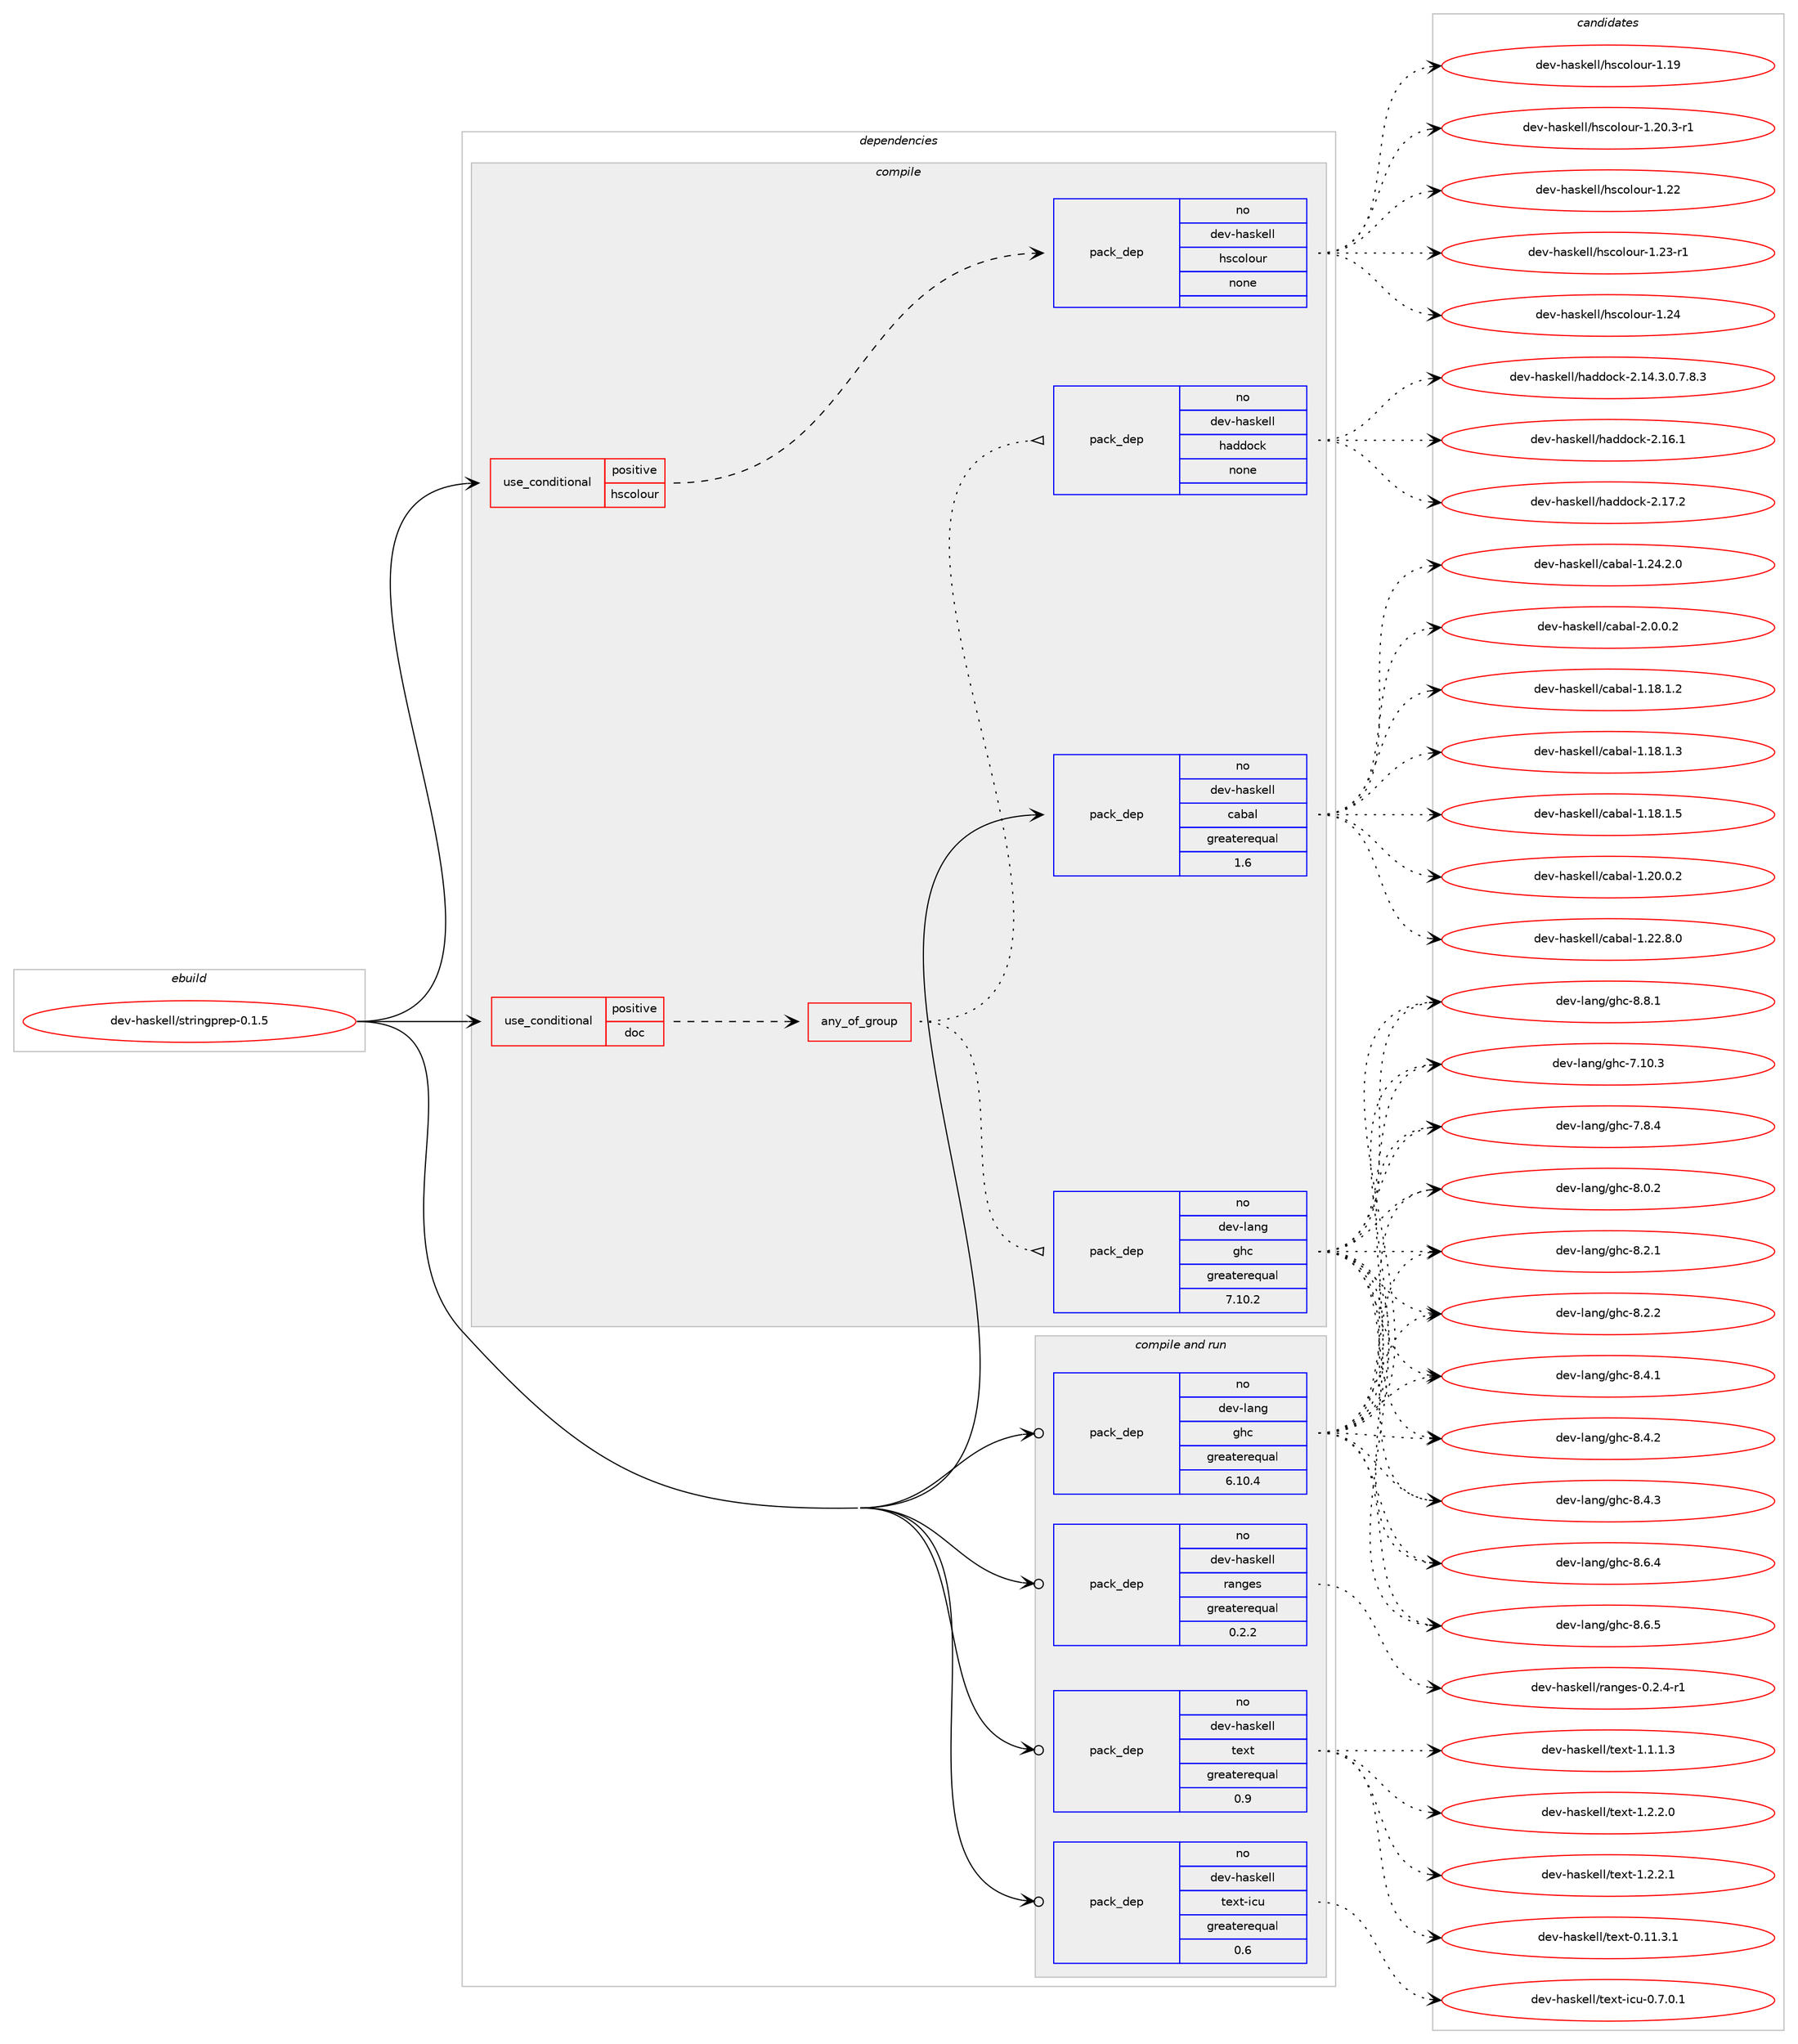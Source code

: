 digraph prolog {

# *************
# Graph options
# *************

newrank=true;
concentrate=true;
compound=true;
graph [rankdir=LR,fontname=Helvetica,fontsize=10,ranksep=1.5];#, ranksep=2.5, nodesep=0.2];
edge  [arrowhead=vee];
node  [fontname=Helvetica,fontsize=10];

# **********
# The ebuild
# **********

subgraph cluster_leftcol {
color=gray;
rank=same;
label=<<i>ebuild</i>>;
id [label="dev-haskell/stringprep-0.1.5", color=red, width=4, href="../dev-haskell/stringprep-0.1.5.svg"];
}

# ****************
# The dependencies
# ****************

subgraph cluster_midcol {
color=gray;
label=<<i>dependencies</i>>;
subgraph cluster_compile {
fillcolor="#eeeeee";
style=filled;
label=<<i>compile</i>>;
subgraph cond127664 {
dependency544716 [label=<<TABLE BORDER="0" CELLBORDER="1" CELLSPACING="0" CELLPADDING="4"><TR><TD ROWSPAN="3" CELLPADDING="10">use_conditional</TD></TR><TR><TD>positive</TD></TR><TR><TD>doc</TD></TR></TABLE>>, shape=none, color=red];
subgraph any10514 {
dependency544717 [label=<<TABLE BORDER="0" CELLBORDER="1" CELLSPACING="0" CELLPADDING="4"><TR><TD CELLPADDING="10">any_of_group</TD></TR></TABLE>>, shape=none, color=red];subgraph pack406181 {
dependency544718 [label=<<TABLE BORDER="0" CELLBORDER="1" CELLSPACING="0" CELLPADDING="4" WIDTH="220"><TR><TD ROWSPAN="6" CELLPADDING="30">pack_dep</TD></TR><TR><TD WIDTH="110">no</TD></TR><TR><TD>dev-haskell</TD></TR><TR><TD>haddock</TD></TR><TR><TD>none</TD></TR><TR><TD></TD></TR></TABLE>>, shape=none, color=blue];
}
dependency544717:e -> dependency544718:w [weight=20,style="dotted",arrowhead="oinv"];
subgraph pack406182 {
dependency544719 [label=<<TABLE BORDER="0" CELLBORDER="1" CELLSPACING="0" CELLPADDING="4" WIDTH="220"><TR><TD ROWSPAN="6" CELLPADDING="30">pack_dep</TD></TR><TR><TD WIDTH="110">no</TD></TR><TR><TD>dev-lang</TD></TR><TR><TD>ghc</TD></TR><TR><TD>greaterequal</TD></TR><TR><TD>7.10.2</TD></TR></TABLE>>, shape=none, color=blue];
}
dependency544717:e -> dependency544719:w [weight=20,style="dotted",arrowhead="oinv"];
}
dependency544716:e -> dependency544717:w [weight=20,style="dashed",arrowhead="vee"];
}
id:e -> dependency544716:w [weight=20,style="solid",arrowhead="vee"];
subgraph cond127665 {
dependency544720 [label=<<TABLE BORDER="0" CELLBORDER="1" CELLSPACING="0" CELLPADDING="4"><TR><TD ROWSPAN="3" CELLPADDING="10">use_conditional</TD></TR><TR><TD>positive</TD></TR><TR><TD>hscolour</TD></TR></TABLE>>, shape=none, color=red];
subgraph pack406183 {
dependency544721 [label=<<TABLE BORDER="0" CELLBORDER="1" CELLSPACING="0" CELLPADDING="4" WIDTH="220"><TR><TD ROWSPAN="6" CELLPADDING="30">pack_dep</TD></TR><TR><TD WIDTH="110">no</TD></TR><TR><TD>dev-haskell</TD></TR><TR><TD>hscolour</TD></TR><TR><TD>none</TD></TR><TR><TD></TD></TR></TABLE>>, shape=none, color=blue];
}
dependency544720:e -> dependency544721:w [weight=20,style="dashed",arrowhead="vee"];
}
id:e -> dependency544720:w [weight=20,style="solid",arrowhead="vee"];
subgraph pack406184 {
dependency544722 [label=<<TABLE BORDER="0" CELLBORDER="1" CELLSPACING="0" CELLPADDING="4" WIDTH="220"><TR><TD ROWSPAN="6" CELLPADDING="30">pack_dep</TD></TR><TR><TD WIDTH="110">no</TD></TR><TR><TD>dev-haskell</TD></TR><TR><TD>cabal</TD></TR><TR><TD>greaterequal</TD></TR><TR><TD>1.6</TD></TR></TABLE>>, shape=none, color=blue];
}
id:e -> dependency544722:w [weight=20,style="solid",arrowhead="vee"];
}
subgraph cluster_compileandrun {
fillcolor="#eeeeee";
style=filled;
label=<<i>compile and run</i>>;
subgraph pack406185 {
dependency544723 [label=<<TABLE BORDER="0" CELLBORDER="1" CELLSPACING="0" CELLPADDING="4" WIDTH="220"><TR><TD ROWSPAN="6" CELLPADDING="30">pack_dep</TD></TR><TR><TD WIDTH="110">no</TD></TR><TR><TD>dev-haskell</TD></TR><TR><TD>ranges</TD></TR><TR><TD>greaterequal</TD></TR><TR><TD>0.2.2</TD></TR></TABLE>>, shape=none, color=blue];
}
id:e -> dependency544723:w [weight=20,style="solid",arrowhead="odotvee"];
subgraph pack406186 {
dependency544724 [label=<<TABLE BORDER="0" CELLBORDER="1" CELLSPACING="0" CELLPADDING="4" WIDTH="220"><TR><TD ROWSPAN="6" CELLPADDING="30">pack_dep</TD></TR><TR><TD WIDTH="110">no</TD></TR><TR><TD>dev-haskell</TD></TR><TR><TD>text</TD></TR><TR><TD>greaterequal</TD></TR><TR><TD>0.9</TD></TR></TABLE>>, shape=none, color=blue];
}
id:e -> dependency544724:w [weight=20,style="solid",arrowhead="odotvee"];
subgraph pack406187 {
dependency544725 [label=<<TABLE BORDER="0" CELLBORDER="1" CELLSPACING="0" CELLPADDING="4" WIDTH="220"><TR><TD ROWSPAN="6" CELLPADDING="30">pack_dep</TD></TR><TR><TD WIDTH="110">no</TD></TR><TR><TD>dev-haskell</TD></TR><TR><TD>text-icu</TD></TR><TR><TD>greaterequal</TD></TR><TR><TD>0.6</TD></TR></TABLE>>, shape=none, color=blue];
}
id:e -> dependency544725:w [weight=20,style="solid",arrowhead="odotvee"];
subgraph pack406188 {
dependency544726 [label=<<TABLE BORDER="0" CELLBORDER="1" CELLSPACING="0" CELLPADDING="4" WIDTH="220"><TR><TD ROWSPAN="6" CELLPADDING="30">pack_dep</TD></TR><TR><TD WIDTH="110">no</TD></TR><TR><TD>dev-lang</TD></TR><TR><TD>ghc</TD></TR><TR><TD>greaterequal</TD></TR><TR><TD>6.10.4</TD></TR></TABLE>>, shape=none, color=blue];
}
id:e -> dependency544726:w [weight=20,style="solid",arrowhead="odotvee"];
}
subgraph cluster_run {
fillcolor="#eeeeee";
style=filled;
label=<<i>run</i>>;
}
}

# **************
# The candidates
# **************

subgraph cluster_choices {
rank=same;
color=gray;
label=<<i>candidates</i>>;

subgraph choice406181 {
color=black;
nodesep=1;
choice1001011184510497115107101108108471049710010011199107455046495246514648465546564651 [label="dev-haskell/haddock-2.14.3.0.7.8.3", color=red, width=4,href="../dev-haskell/haddock-2.14.3.0.7.8.3.svg"];
choice100101118451049711510710110810847104971001001119910745504649544649 [label="dev-haskell/haddock-2.16.1", color=red, width=4,href="../dev-haskell/haddock-2.16.1.svg"];
choice100101118451049711510710110810847104971001001119910745504649554650 [label="dev-haskell/haddock-2.17.2", color=red, width=4,href="../dev-haskell/haddock-2.17.2.svg"];
dependency544718:e -> choice1001011184510497115107101108108471049710010011199107455046495246514648465546564651:w [style=dotted,weight="100"];
dependency544718:e -> choice100101118451049711510710110810847104971001001119910745504649544649:w [style=dotted,weight="100"];
dependency544718:e -> choice100101118451049711510710110810847104971001001119910745504649554650:w [style=dotted,weight="100"];
}
subgraph choice406182 {
color=black;
nodesep=1;
choice1001011184510897110103471031049945554649484651 [label="dev-lang/ghc-7.10.3", color=red, width=4,href="../dev-lang/ghc-7.10.3.svg"];
choice10010111845108971101034710310499455546564652 [label="dev-lang/ghc-7.8.4", color=red, width=4,href="../dev-lang/ghc-7.8.4.svg"];
choice10010111845108971101034710310499455646484650 [label="dev-lang/ghc-8.0.2", color=red, width=4,href="../dev-lang/ghc-8.0.2.svg"];
choice10010111845108971101034710310499455646504649 [label="dev-lang/ghc-8.2.1", color=red, width=4,href="../dev-lang/ghc-8.2.1.svg"];
choice10010111845108971101034710310499455646504650 [label="dev-lang/ghc-8.2.2", color=red, width=4,href="../dev-lang/ghc-8.2.2.svg"];
choice10010111845108971101034710310499455646524649 [label="dev-lang/ghc-8.4.1", color=red, width=4,href="../dev-lang/ghc-8.4.1.svg"];
choice10010111845108971101034710310499455646524650 [label="dev-lang/ghc-8.4.2", color=red, width=4,href="../dev-lang/ghc-8.4.2.svg"];
choice10010111845108971101034710310499455646524651 [label="dev-lang/ghc-8.4.3", color=red, width=4,href="../dev-lang/ghc-8.4.3.svg"];
choice10010111845108971101034710310499455646544652 [label="dev-lang/ghc-8.6.4", color=red, width=4,href="../dev-lang/ghc-8.6.4.svg"];
choice10010111845108971101034710310499455646544653 [label="dev-lang/ghc-8.6.5", color=red, width=4,href="../dev-lang/ghc-8.6.5.svg"];
choice10010111845108971101034710310499455646564649 [label="dev-lang/ghc-8.8.1", color=red, width=4,href="../dev-lang/ghc-8.8.1.svg"];
dependency544719:e -> choice1001011184510897110103471031049945554649484651:w [style=dotted,weight="100"];
dependency544719:e -> choice10010111845108971101034710310499455546564652:w [style=dotted,weight="100"];
dependency544719:e -> choice10010111845108971101034710310499455646484650:w [style=dotted,weight="100"];
dependency544719:e -> choice10010111845108971101034710310499455646504649:w [style=dotted,weight="100"];
dependency544719:e -> choice10010111845108971101034710310499455646504650:w [style=dotted,weight="100"];
dependency544719:e -> choice10010111845108971101034710310499455646524649:w [style=dotted,weight="100"];
dependency544719:e -> choice10010111845108971101034710310499455646524650:w [style=dotted,weight="100"];
dependency544719:e -> choice10010111845108971101034710310499455646524651:w [style=dotted,weight="100"];
dependency544719:e -> choice10010111845108971101034710310499455646544652:w [style=dotted,weight="100"];
dependency544719:e -> choice10010111845108971101034710310499455646544653:w [style=dotted,weight="100"];
dependency544719:e -> choice10010111845108971101034710310499455646564649:w [style=dotted,weight="100"];
}
subgraph choice406183 {
color=black;
nodesep=1;
choice100101118451049711510710110810847104115991111081111171144549464957 [label="dev-haskell/hscolour-1.19", color=red, width=4,href="../dev-haskell/hscolour-1.19.svg"];
choice10010111845104971151071011081084710411599111108111117114454946504846514511449 [label="dev-haskell/hscolour-1.20.3-r1", color=red, width=4,href="../dev-haskell/hscolour-1.20.3-r1.svg"];
choice100101118451049711510710110810847104115991111081111171144549465050 [label="dev-haskell/hscolour-1.22", color=red, width=4,href="../dev-haskell/hscolour-1.22.svg"];
choice1001011184510497115107101108108471041159911110811111711445494650514511449 [label="dev-haskell/hscolour-1.23-r1", color=red, width=4,href="../dev-haskell/hscolour-1.23-r1.svg"];
choice100101118451049711510710110810847104115991111081111171144549465052 [label="dev-haskell/hscolour-1.24", color=red, width=4,href="../dev-haskell/hscolour-1.24.svg"];
dependency544721:e -> choice100101118451049711510710110810847104115991111081111171144549464957:w [style=dotted,weight="100"];
dependency544721:e -> choice10010111845104971151071011081084710411599111108111117114454946504846514511449:w [style=dotted,weight="100"];
dependency544721:e -> choice100101118451049711510710110810847104115991111081111171144549465050:w [style=dotted,weight="100"];
dependency544721:e -> choice1001011184510497115107101108108471041159911110811111711445494650514511449:w [style=dotted,weight="100"];
dependency544721:e -> choice100101118451049711510710110810847104115991111081111171144549465052:w [style=dotted,weight="100"];
}
subgraph choice406184 {
color=black;
nodesep=1;
choice10010111845104971151071011081084799979897108454946495646494650 [label="dev-haskell/cabal-1.18.1.2", color=red, width=4,href="../dev-haskell/cabal-1.18.1.2.svg"];
choice10010111845104971151071011081084799979897108454946495646494651 [label="dev-haskell/cabal-1.18.1.3", color=red, width=4,href="../dev-haskell/cabal-1.18.1.3.svg"];
choice10010111845104971151071011081084799979897108454946495646494653 [label="dev-haskell/cabal-1.18.1.5", color=red, width=4,href="../dev-haskell/cabal-1.18.1.5.svg"];
choice10010111845104971151071011081084799979897108454946504846484650 [label="dev-haskell/cabal-1.20.0.2", color=red, width=4,href="../dev-haskell/cabal-1.20.0.2.svg"];
choice10010111845104971151071011081084799979897108454946505046564648 [label="dev-haskell/cabal-1.22.8.0", color=red, width=4,href="../dev-haskell/cabal-1.22.8.0.svg"];
choice10010111845104971151071011081084799979897108454946505246504648 [label="dev-haskell/cabal-1.24.2.0", color=red, width=4,href="../dev-haskell/cabal-1.24.2.0.svg"];
choice100101118451049711510710110810847999798971084550464846484650 [label="dev-haskell/cabal-2.0.0.2", color=red, width=4,href="../dev-haskell/cabal-2.0.0.2.svg"];
dependency544722:e -> choice10010111845104971151071011081084799979897108454946495646494650:w [style=dotted,weight="100"];
dependency544722:e -> choice10010111845104971151071011081084799979897108454946495646494651:w [style=dotted,weight="100"];
dependency544722:e -> choice10010111845104971151071011081084799979897108454946495646494653:w [style=dotted,weight="100"];
dependency544722:e -> choice10010111845104971151071011081084799979897108454946504846484650:w [style=dotted,weight="100"];
dependency544722:e -> choice10010111845104971151071011081084799979897108454946505046564648:w [style=dotted,weight="100"];
dependency544722:e -> choice10010111845104971151071011081084799979897108454946505246504648:w [style=dotted,weight="100"];
dependency544722:e -> choice100101118451049711510710110810847999798971084550464846484650:w [style=dotted,weight="100"];
}
subgraph choice406185 {
color=black;
nodesep=1;
choice100101118451049711510710110810847114971101031011154548465046524511449 [label="dev-haskell/ranges-0.2.4-r1", color=red, width=4,href="../dev-haskell/ranges-0.2.4-r1.svg"];
dependency544723:e -> choice100101118451049711510710110810847114971101031011154548465046524511449:w [style=dotted,weight="100"];
}
subgraph choice406186 {
color=black;
nodesep=1;
choice100101118451049711510710110810847116101120116454846494946514649 [label="dev-haskell/text-0.11.3.1", color=red, width=4,href="../dev-haskell/text-0.11.3.1.svg"];
choice1001011184510497115107101108108471161011201164549464946494651 [label="dev-haskell/text-1.1.1.3", color=red, width=4,href="../dev-haskell/text-1.1.1.3.svg"];
choice1001011184510497115107101108108471161011201164549465046504648 [label="dev-haskell/text-1.2.2.0", color=red, width=4,href="../dev-haskell/text-1.2.2.0.svg"];
choice1001011184510497115107101108108471161011201164549465046504649 [label="dev-haskell/text-1.2.2.1", color=red, width=4,href="../dev-haskell/text-1.2.2.1.svg"];
dependency544724:e -> choice100101118451049711510710110810847116101120116454846494946514649:w [style=dotted,weight="100"];
dependency544724:e -> choice1001011184510497115107101108108471161011201164549464946494651:w [style=dotted,weight="100"];
dependency544724:e -> choice1001011184510497115107101108108471161011201164549465046504648:w [style=dotted,weight="100"];
dependency544724:e -> choice1001011184510497115107101108108471161011201164549465046504649:w [style=dotted,weight="100"];
}
subgraph choice406187 {
color=black;
nodesep=1;
choice10010111845104971151071011081084711610112011645105991174548465546484649 [label="dev-haskell/text-icu-0.7.0.1", color=red, width=4,href="../dev-haskell/text-icu-0.7.0.1.svg"];
dependency544725:e -> choice10010111845104971151071011081084711610112011645105991174548465546484649:w [style=dotted,weight="100"];
}
subgraph choice406188 {
color=black;
nodesep=1;
choice1001011184510897110103471031049945554649484651 [label="dev-lang/ghc-7.10.3", color=red, width=4,href="../dev-lang/ghc-7.10.3.svg"];
choice10010111845108971101034710310499455546564652 [label="dev-lang/ghc-7.8.4", color=red, width=4,href="../dev-lang/ghc-7.8.4.svg"];
choice10010111845108971101034710310499455646484650 [label="dev-lang/ghc-8.0.2", color=red, width=4,href="../dev-lang/ghc-8.0.2.svg"];
choice10010111845108971101034710310499455646504649 [label="dev-lang/ghc-8.2.1", color=red, width=4,href="../dev-lang/ghc-8.2.1.svg"];
choice10010111845108971101034710310499455646504650 [label="dev-lang/ghc-8.2.2", color=red, width=4,href="../dev-lang/ghc-8.2.2.svg"];
choice10010111845108971101034710310499455646524649 [label="dev-lang/ghc-8.4.1", color=red, width=4,href="../dev-lang/ghc-8.4.1.svg"];
choice10010111845108971101034710310499455646524650 [label="dev-lang/ghc-8.4.2", color=red, width=4,href="../dev-lang/ghc-8.4.2.svg"];
choice10010111845108971101034710310499455646524651 [label="dev-lang/ghc-8.4.3", color=red, width=4,href="../dev-lang/ghc-8.4.3.svg"];
choice10010111845108971101034710310499455646544652 [label="dev-lang/ghc-8.6.4", color=red, width=4,href="../dev-lang/ghc-8.6.4.svg"];
choice10010111845108971101034710310499455646544653 [label="dev-lang/ghc-8.6.5", color=red, width=4,href="../dev-lang/ghc-8.6.5.svg"];
choice10010111845108971101034710310499455646564649 [label="dev-lang/ghc-8.8.1", color=red, width=4,href="../dev-lang/ghc-8.8.1.svg"];
dependency544726:e -> choice1001011184510897110103471031049945554649484651:w [style=dotted,weight="100"];
dependency544726:e -> choice10010111845108971101034710310499455546564652:w [style=dotted,weight="100"];
dependency544726:e -> choice10010111845108971101034710310499455646484650:w [style=dotted,weight="100"];
dependency544726:e -> choice10010111845108971101034710310499455646504649:w [style=dotted,weight="100"];
dependency544726:e -> choice10010111845108971101034710310499455646504650:w [style=dotted,weight="100"];
dependency544726:e -> choice10010111845108971101034710310499455646524649:w [style=dotted,weight="100"];
dependency544726:e -> choice10010111845108971101034710310499455646524650:w [style=dotted,weight="100"];
dependency544726:e -> choice10010111845108971101034710310499455646524651:w [style=dotted,weight="100"];
dependency544726:e -> choice10010111845108971101034710310499455646544652:w [style=dotted,weight="100"];
dependency544726:e -> choice10010111845108971101034710310499455646544653:w [style=dotted,weight="100"];
dependency544726:e -> choice10010111845108971101034710310499455646564649:w [style=dotted,weight="100"];
}
}

}
